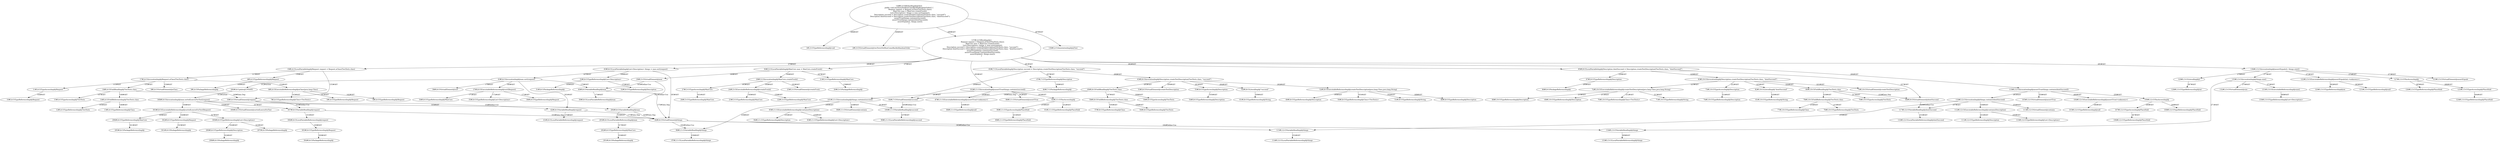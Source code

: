 digraph "twoTestsNotRunComeBackInRandomOrder#?" {
0 [label="1#L3:CtTypeReferenceImpl@void" shape=ellipse]
1 [label="2#L3:CtVirtualElement@twoTestsNotRunComeBackInRandomOrder" shape=ellipse]
2 [label="3#L4:CtPackageReferenceImpl@" shape=ellipse]
3 [label="4#L4:CtTypeReferenceImpl@Request" shape=ellipse]
4 [label="5#L4:CtTypeReferenceImpl@Request" shape=ellipse]
5 [label="6#L4:CtTypeReferenceImpl@Request" shape=ellipse]
6 [label="7#L4:CtTypeReferenceImpl@Class<TwoTests>" shape=ellipse]
7 [label="8#L4:CtExecutableReferenceImpl@aClass(java.lang.Class)" shape=ellipse]
8 [label="9#L4:CtVirtualElement@aClass" shape=ellipse]
9 [label="10#L4:CtTypeReferenceImpl@Request" shape=ellipse]
10 [label="11#L4:CtTypeAccessImpl@Request" shape=ellipse]
11 [label="12#L4:CtTypeReferenceImpl@TwoTests" shape=ellipse]
12 [label="13#L4:CtTypeReferenceImpl@Class" shape=ellipse]
13 [label="14#L4:CtFieldReferenceImpl@TwoTests.class" shape=ellipse]
14 [label="15#L4:CtTypeAccessImpl@TwoTests" shape=ellipse]
15 [label="16#L4:CtFieldReadImpl@TwoTests.class" shape=ellipse]
16 [label="17#L4:CtInvocationImpl@Request.aClass(TwoTests.class)" shape=ellipse]
17 [label="18#L4:CtVirtualElement@request" shape=ellipse]
18 [label="19#L4:CtLocalVariableImpl@Request request = Request.aClass(TwoTests.class)" shape=ellipse]
19 [label="20#L5:CtPackageReferenceImpl@" shape=ellipse]
20 [label="21#L5:CtTypeReferenceImpl@MaxCore" shape=ellipse]
21 [label="22#L5:CtTypeReferenceImpl@MaxCore" shape=ellipse]
22 [label="23#L5:CtTypeReferenceImpl@MaxCore" shape=ellipse]
23 [label="24#L5:CtExecutableReferenceImpl@createFresh()" shape=ellipse]
24 [label="25#L5:CtVirtualElement@createFresh" shape=ellipse]
25 [label="26#L5:CtTypeReferenceImpl@MaxCore" shape=ellipse]
26 [label="27#L5:CtTypeAccessImpl@MaxCore" shape=ellipse]
27 [label="28#L5:CtInvocationImpl@MaxCore.createFresh()" shape=ellipse]
28 [label="29#L5:CtVirtualElement@max" shape=ellipse]
29 [label="30#L5:CtLocalVariableImpl@MaxCore max = MaxCore.createFresh()" shape=ellipse]
30 [label="31#L6:CtPackageReferenceImpl@" shape=ellipse]
31 [label="32#L6:CtTypeReferenceImpl@Description" shape=ellipse]
32 [label="33#L6:CtTypeReferenceImpl@List<Description>" shape=ellipse]
33 [label="34#L6:CtTypeReferenceImpl@MaxCore" shape=ellipse]
34 [label="35#L6:CtTypeReferenceImpl@List<Description>" shape=ellipse]
35 [label="36#L6:CtTypeReferenceImpl@Request" shape=ellipse]
36 [label="37#L6:CtExecutableReferenceImpl@sort(Request)" shape=ellipse]
37 [label="38#L6:CtVirtualElement@sort" shape=ellipse]
38 [label="39#L6:CtLocalVariableReferenceImpl@max" shape=ellipse]
39 [label="40#L6:CtVariableReadImpl@max" shape=ellipse]
40 [label="41#L6:CtLocalVariableReferenceImpl@request" shape=ellipse]
41 [label="42#L6:CtVariableReadImpl@request" shape=ellipse]
42 [label="43#L6:CtInvocationImpl@max.sort(request)" shape=ellipse]
43 [label="44#L6:CtVirtualElement@things" shape=ellipse]
44 [label="45#L6:CtLocalVariableImpl@List<Description> things = max.sort(request)" shape=ellipse]
45 [label="46#L7:CtPackageReferenceImpl@" shape=ellipse]
46 [label="47#L7:CtTypeReferenceImpl@Description" shape=ellipse]
47 [label="48#L8:CtTypeReferenceImpl@Description" shape=ellipse]
48 [label="49#L8:CtTypeReferenceImpl@Description" shape=ellipse]
49 [label="50#L8:CtTypeReferenceImpl@Class<TwoTests>" shape=ellipse]
50 [label="51#L8:CtTypeReferenceImpl@String" shape=ellipse]
51 [label="52#L8:CtExecutableReferenceImpl@createTestDescription(java.lang.Class,java.lang.String)" shape=ellipse]
52 [label="53#L8:CtVirtualElement@createTestDescription" shape=ellipse]
53 [label="54#L8:CtTypeReferenceImpl@Description" shape=ellipse]
54 [label="55#L8:CtTypeAccessImpl@Description" shape=ellipse]
55 [label="56#L8:CtTypeReferenceImpl@TwoTests" shape=ellipse]
56 [label="57#L8:CtTypeReferenceImpl@Class" shape=ellipse]
57 [label="58#L8:CtFieldReferenceImpl@TwoTests.class" shape=ellipse]
58 [label="59#L8:CtTypeAccessImpl@TwoTests" shape=ellipse]
59 [label="60#L8:CtFieldReadImpl@TwoTests.class" shape=ellipse]
60 [label="61#L8:CtTypeReferenceImpl@String" shape=ellipse]
61 [label="62#L8:CtLiteralImpl@\"succeed\"" shape=ellipse]
62 [label="63#L8:CtInvocationImpl@Description.createTestDescription(TwoTests.class, \"succeed\")" shape=ellipse]
63 [label="64#L7:CtVirtualElement@succeed" shape=ellipse]
64 [label="65#L7:CtLocalVariableImpl@Description succeed = Description.createTestDescription(TwoTests.class, \"succeed\")" shape=ellipse]
65 [label="66#L9:CtPackageReferenceImpl@" shape=ellipse]
66 [label="67#L9:CtTypeReferenceImpl@Description" shape=ellipse]
67 [label="68#L10:CtTypeReferenceImpl@Description" shape=ellipse]
68 [label="69#L10:CtTypeReferenceImpl@Description" shape=ellipse]
69 [label="70#L10:CtTypeReferenceImpl@Class<TwoTests>" shape=ellipse]
70 [label="71#L10:CtTypeReferenceImpl@String" shape=ellipse]
71 [label="72#L10:CtExecutableReferenceImpl@createTestDescription(java.lang.Class,java.lang.String)" shape=ellipse]
72 [label="73#L10:CtVirtualElement@createTestDescription" shape=ellipse]
73 [label="74#L10:CtTypeReferenceImpl@Description" shape=ellipse]
74 [label="75#L10:CtTypeAccessImpl@Description" shape=ellipse]
75 [label="76#L10:CtTypeReferenceImpl@TwoTests" shape=ellipse]
76 [label="77#L10:CtTypeReferenceImpl@Class" shape=ellipse]
77 [label="78#L10:CtFieldReferenceImpl@TwoTests.class" shape=ellipse]
78 [label="79#L10:CtTypeAccessImpl@TwoTests" shape=ellipse]
79 [label="80#L10:CtFieldReadImpl@TwoTests.class" shape=ellipse]
80 [label="81#L10:CtTypeReferenceImpl@String" shape=ellipse]
81 [label="82#L10:CtLiteralImpl@\"dontSucceed\"" shape=ellipse]
82 [label="83#L10:CtInvocationImpl@Description.createTestDescription(TwoTests.class, \"dontSucceed\")" shape=ellipse]
83 [label="84#L9:CtVirtualElement@dontSucceed" shape=ellipse]
84 [label="85#L9:CtLocalVariableImpl@Description dontSucceed = Description.createTestDescription(TwoTests.class, \"dontSucceed\")" shape=ellipse]
85 [label="86#L11:CtTypeReferenceImpl@null" shape=ellipse]
86 [label="87#L11:CtExecutableReferenceImpl@assertTrue(<unknown>)" shape=ellipse]
87 [label="88#L11:CtVirtualElement@assertTrue" shape=ellipse]
88 [label="89#L11:CtTypeReferenceImpl@PlaceHold" shape=ellipse]
89 [label="90#L11:CtTypeAccessImpl@PlaceHold" shape=ellipse]
90 [label="91#L11:CtTypeReferenceImpl@PlaceHold" shape=ellipse]
91 [label="92#L11:CtThisAccessImpl@" shape=ellipse]
92 [label="93#L11:CtTypeReferenceImpl@List<Description>" shape=ellipse]
93 [label="94#L11:CtTypeReferenceImpl@Description" shape=ellipse]
94 [label="95#L11:CtExecutableReferenceImpl@contains(Description)" shape=ellipse]
95 [label="96#L11:CtVirtualElement@contains" shape=ellipse]
96 [label="97#L11:CtLocalVariableReferenceImpl@things" shape=ellipse]
97 [label="98#L11:CtVariableReadImpl@things" shape=ellipse]
98 [label="99#L11:CtLocalVariableReferenceImpl@succeed" shape=ellipse]
99 [label="100#L11:CtVariableReadImpl@succeed" shape=ellipse]
100 [label="101#L11:CtInvocationImpl@things.contains(succeed)" shape=ellipse]
101 [label="102#L11:CtInvocationImpl@assertTrue(things.contains(succeed))" shape=ellipse]
102 [label="103#L12:CtTypeReferenceImpl@null" shape=ellipse]
103 [label="104#L12:CtExecutableReferenceImpl@assertTrue(<unknown>)" shape=ellipse]
104 [label="105#L12:CtVirtualElement@assertTrue" shape=ellipse]
105 [label="106#L12:CtTypeReferenceImpl@PlaceHold" shape=ellipse]
106 [label="107#L12:CtTypeAccessImpl@PlaceHold" shape=ellipse]
107 [label="108#L12:CtTypeReferenceImpl@PlaceHold" shape=ellipse]
108 [label="109#L12:CtThisAccessImpl@" shape=ellipse]
109 [label="110#L12:CtTypeReferenceImpl@List<Description>" shape=ellipse]
110 [label="111#L12:CtTypeReferenceImpl@Description" shape=ellipse]
111 [label="112#L12:CtExecutableReferenceImpl@contains(Description)" shape=ellipse]
112 [label="113#L12:CtVirtualElement@contains" shape=ellipse]
113 [label="114#L12:CtLocalVariableReferenceImpl@things" shape=ellipse]
114 [label="115#L12:CtVariableReadImpl@things" shape=ellipse]
115 [label="116#L12:CtLocalVariableReferenceImpl@dontSucceed" shape=ellipse]
116 [label="117#L12:CtVariableReadImpl@dontSucceed" shape=ellipse]
117 [label="118#L12:CtInvocationImpl@things.contains(dontSucceed)" shape=ellipse]
118 [label="119#L12:CtInvocationImpl@assertTrue(things.contains(dontSucceed))" shape=ellipse]
119 [label="120#L13:CtTypeReferenceImpl@int" shape=ellipse]
120 [label="121#L13:CtTypeReferenceImpl@null" shape=ellipse]
121 [label="122#L13:CtExecutableReferenceImpl@assertEquals(int,<unknown>)" shape=ellipse]
122 [label="123#L13:CtVirtualElement@assertEquals" shape=ellipse]
123 [label="124#L13:CtTypeReferenceImpl@PlaceHold" shape=ellipse]
124 [label="125#L13:CtTypeAccessImpl@PlaceHold" shape=ellipse]
125 [label="126#L13:CtTypeReferenceImpl@PlaceHold" shape=ellipse]
126 [label="127#L13:CtThisAccessImpl@" shape=ellipse]
127 [label="128#L13:CtTypeReferenceImpl@int" shape=ellipse]
128 [label="129#L13:CtLiteralImpl@2" shape=ellipse]
129 [label="130#L13:CtTypeReferenceImpl@List<Description>" shape=ellipse]
130 [label="131#L13:CtExecutableReferenceImpl@size()" shape=ellipse]
131 [label="132#L13:CtVirtualElement@size" shape=ellipse]
132 [label="133#L13:CtLocalVariableReferenceImpl@things" shape=ellipse]
133 [label="134#L13:CtVariableReadImpl@things" shape=ellipse]
134 [label="135#L13:CtInvocationImpl@things.size()" shape=ellipse]
135 [label="136#L13:CtInvocationImpl@assertEquals(2, things.size())" shape=ellipse]
136 [label="137#L3:CtBlockImpl@\{
    Request request = Request.aClass(TwoTests.class);
    MaxCore max = MaxCore.createFresh();
    List<Description> things = max.sort(request);
    Description succeed = Description.createTestDescription(TwoTests.class, \"succeed\");
    Description dontSucceed = Description.createTestDescription(TwoTests.class, \"dontSucceed\");
    assertTrue(things.contains(succeed));
    assertTrue(things.contains(dontSucceed));
    assertEquals(2, things.size());
\}" shape=ellipse]
137 [label="138#L2:CtAnnotationImpl@@Test" shape=ellipse]
138 [label="139#L3:CtMethodImpl@@Test
public void twoTestsNotRunComeBackInRandomOrder() \{
    Request request = Request.aClass(TwoTests.class);
    MaxCore max = MaxCore.createFresh();
    List<Description> things = max.sort(request);
    Description succeed = Description.createTestDescription(TwoTests.class, \"succeed\");
    Description dontSucceed = Description.createTestDescription(TwoTests.class, \"dontSucceed\");
    assertTrue(things.contains(succeed));
    assertTrue(things.contains(dontSucceed));
    assertEquals(2, things.size());
\}" shape=ellipse]
139 [label="290#L6:Update@UPDATE" shape=ellipse]
140 [label="291#L6:CtPackageReferenceImpl@" shape=ellipse]
141 [label="292#L6:CtTypeReferenceImpl@MaxCore" shape=ellipse]
142 [label="293#L6:CtLocalVariableReferenceImpl@max" shape=ellipse]
143 [label="294#L6:CtVariableReadImpl@max" shape=ellipse]
144 [label="295#L6:CtPackageReferenceImpl@" shape=ellipse]
145 [label="296#L6:CtTypeReferenceImpl@MaxCore" shape=ellipse]
146 [label="297#L6:CtPackageReferenceImpl@" shape=ellipse]
147 [label="298#L6:CtPackageReferenceImpl@" shape=ellipse]
148 [label="299#L6:CtTypeReferenceImpl@Description" shape=ellipse]
149 [label="300#L6:CtTypeReferenceImpl@List<Description>" shape=ellipse]
150 [label="301#L6:CtPackageReferenceImpl@" shape=ellipse]
151 [label="302#L6:CtTypeReferenceImpl@Request" shape=ellipse]
152 [label="303#L6:CtExecutableReferenceImpl@sortedLeavesForTest(Request)" shape=ellipse]
153 [label="304#L6:CtPackageReferenceImpl@" shape=ellipse]
154 [label="305#L6:CtTypeReferenceImpl@Request" shape=ellipse]
155 [label="306#L6:CtLocalVariableReferenceImpl@request" shape=ellipse]
156 [label="307#L6:CtVariableReadImpl@request" shape=ellipse]
157 [label="308#L6:CtInvocationImpl@max.sortedLeavesForTest(request)" shape=ellipse]
158 [label="309#L6:CtVirtualElement@sortedLeavesForTest" shape=ellipse]
3 -> 2 [label="140#AST"];
7 -> 4 [label="141#AST"];
7 -> 5 [label="142#AST"];
7 -> 6 [label="143#AST"];
10 -> 9 [label="144#AST"];
13 -> 11 [label="145#AST"];
13 -> 12 [label="146#AST"];
15 -> 14 [label="147#AST"];
15 -> 13 [label="148#AST"];
15 -> 17 [label="149#Data Dep"];
16 -> 8 [label="150#AST"];
16 -> 10 [label="151#AST"];
16 -> 7 [label="152#AST"];
16 -> 15 [label="153#AST"];
17 -> 41 [label="154#Define-Use"];
17 -> 156 [label="310#Define-Use"];
18 -> 17 [label="155#AST"];
18 -> 3 [label="156#AST"];
18 -> 16 [label="157#AST"];
20 -> 19 [label="158#AST"];
23 -> 21 [label="159#AST"];
23 -> 22 [label="160#AST"];
26 -> 25 [label="161#AST"];
27 -> 24 [label="162#AST"];
27 -> 26 [label="163#AST"];
27 -> 23 [label="164#AST"];
28 -> 39 [label="165#Define-Use"];
28 -> 143 [label="311#Define-Use"];
29 -> 28 [label="166#AST"];
29 -> 20 [label="167#AST"];
29 -> 27 [label="168#AST"];
32 -> 30 [label="169#AST"];
32 -> 31 [label="170#AST"];
36 -> 33 [label="171#AST"];
36 -> 34 [label="172#AST"];
36 -> 35 [label="173#AST"];
39 -> 38 [label="174#AST"];
39 -> 43 [label="175#Data Dep"];
41 -> 40 [label="176#AST"];
41 -> 43 [label="177#Data Dep"];
42 -> 37 [label="178#AST"];
42 -> 39 [label="179#AST"];
42 -> 36 [label="180#AST"];
42 -> 41 [label="181#AST"];
42 -> 139 [label="312#Action"];
43 -> 97 [label="182#Define-Use"];
43 -> 114 [label="183#Define-Use"];
43 -> 133 [label="184#Define-Use"];
44 -> 43 [label="185#AST"];
44 -> 32 [label="186#AST"];
44 -> 42 [label="187#AST"];
46 -> 45 [label="188#AST"];
51 -> 47 [label="189#AST"];
51 -> 48 [label="190#AST"];
51 -> 49 [label="191#AST"];
51 -> 50 [label="192#AST"];
54 -> 53 [label="193#AST"];
57 -> 55 [label="194#AST"];
57 -> 56 [label="195#AST"];
59 -> 58 [label="196#AST"];
59 -> 57 [label="197#AST"];
59 -> 63 [label="198#Data Dep"];
61 -> 60 [label="199#AST"];
62 -> 52 [label="200#AST"];
62 -> 54 [label="201#AST"];
62 -> 51 [label="202#AST"];
62 -> 59 [label="203#AST"];
62 -> 61 [label="204#AST"];
63 -> 99 [label="205#Define-Use"];
64 -> 63 [label="206#AST"];
64 -> 46 [label="207#AST"];
64 -> 62 [label="208#AST"];
66 -> 65 [label="209#AST"];
71 -> 67 [label="210#AST"];
71 -> 68 [label="211#AST"];
71 -> 69 [label="212#AST"];
71 -> 70 [label="213#AST"];
74 -> 73 [label="214#AST"];
77 -> 75 [label="215#AST"];
77 -> 76 [label="216#AST"];
79 -> 78 [label="217#AST"];
79 -> 77 [label="218#AST"];
79 -> 83 [label="219#Data Dep"];
81 -> 80 [label="220#AST"];
82 -> 72 [label="221#AST"];
82 -> 74 [label="222#AST"];
82 -> 71 [label="223#AST"];
82 -> 79 [label="224#AST"];
82 -> 81 [label="225#AST"];
83 -> 116 [label="226#Define-Use"];
84 -> 83 [label="227#AST"];
84 -> 66 [label="228#AST"];
84 -> 82 [label="229#AST"];
86 -> 85 [label="230#AST"];
89 -> 88 [label="231#AST"];
91 -> 90 [label="232#AST"];
91 -> 89 [label="233#AST"];
94 -> 92 [label="234#AST"];
94 -> 93 [label="235#AST"];
97 -> 96 [label="236#AST"];
99 -> 98 [label="237#AST"];
100 -> 95 [label="238#AST"];
100 -> 97 [label="239#AST"];
100 -> 94 [label="240#AST"];
100 -> 99 [label="241#AST"];
101 -> 87 [label="242#AST"];
101 -> 91 [label="243#AST"];
101 -> 86 [label="244#AST"];
101 -> 100 [label="245#AST"];
103 -> 102 [label="246#AST"];
106 -> 105 [label="247#AST"];
108 -> 107 [label="248#AST"];
108 -> 106 [label="249#AST"];
111 -> 109 [label="250#AST"];
111 -> 110 [label="251#AST"];
114 -> 113 [label="252#AST"];
116 -> 115 [label="253#AST"];
117 -> 112 [label="254#AST"];
117 -> 114 [label="255#AST"];
117 -> 111 [label="256#AST"];
117 -> 116 [label="257#AST"];
118 -> 104 [label="258#AST"];
118 -> 108 [label="259#AST"];
118 -> 103 [label="260#AST"];
118 -> 117 [label="261#AST"];
121 -> 119 [label="262#AST"];
121 -> 120 [label="263#AST"];
124 -> 123 [label="264#AST"];
126 -> 125 [label="265#AST"];
126 -> 124 [label="266#AST"];
128 -> 127 [label="267#AST"];
130 -> 129 [label="268#AST"];
133 -> 132 [label="269#AST"];
134 -> 131 [label="270#AST"];
134 -> 133 [label="271#AST"];
134 -> 130 [label="272#AST"];
135 -> 122 [label="273#AST"];
135 -> 126 [label="274#AST"];
135 -> 121 [label="275#AST"];
135 -> 128 [label="276#AST"];
135 -> 134 [label="277#AST"];
136 -> 18 [label="278#AST"];
136 -> 29 [label="279#AST"];
136 -> 44 [label="280#AST"];
136 -> 64 [label="281#AST"];
136 -> 84 [label="282#AST"];
136 -> 101 [label="283#AST"];
136 -> 118 [label="284#AST"];
136 -> 135 [label="285#AST"];
138 -> 1 [label="286#AST"];
138 -> 137 [label="287#AST"];
138 -> 0 [label="288#AST"];
138 -> 136 [label="289#AST"];
139 -> 157 [label="315#Action"];
141 -> 140 [label="316#AST"];
142 -> 141 [label="317#AST"];
143 -> 142 [label="318#AST"];
143 -> 43 [label="320#Data Dep"];
145 -> 144 [label="321#AST"];
148 -> 147 [label="322#AST"];
149 -> 146 [label="323#AST"];
149 -> 148 [label="324#AST"];
151 -> 150 [label="325#AST"];
152 -> 145 [label="326#AST"];
152 -> 149 [label="327#AST"];
152 -> 151 [label="328#AST"];
154 -> 153 [label="329#AST"];
155 -> 154 [label="330#AST"];
156 -> 155 [label="331#AST"];
156 -> 43 [label="333#Data Dep"];
157 -> 158 [label="334#AST"];
157 -> 143 [label="335#AST"];
157 -> 152 [label="336#AST"];
157 -> 156 [label="337#AST"];
}
